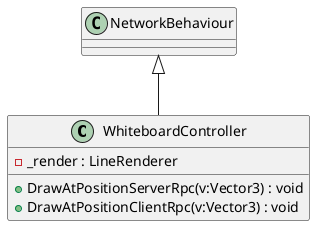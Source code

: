 @startuml
class WhiteboardController {
    - _render : LineRenderer
    + DrawAtPositionServerRpc(v:Vector3) : void
    + DrawAtPositionClientRpc(v:Vector3) : void
}
NetworkBehaviour <|-- WhiteboardController
@enduml
